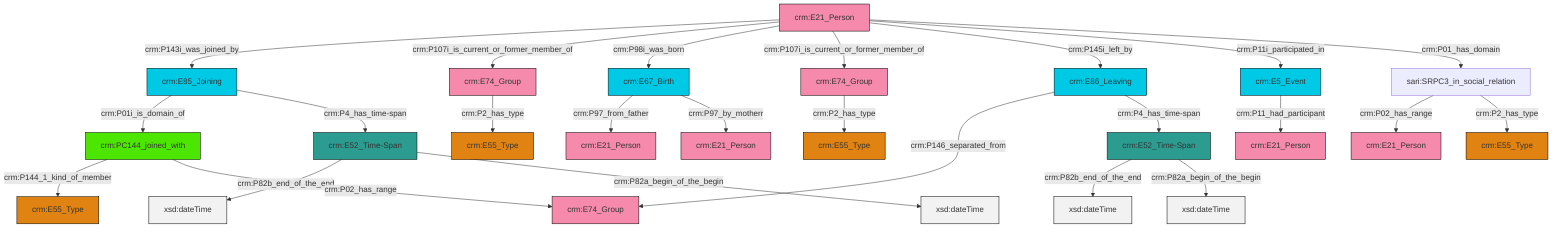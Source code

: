 graph TD
classDef Literal fill:#f2f2f2,stroke:#000000;
classDef CRM_Entity fill:#FFFFFF,stroke:#000000;
classDef Temporal_Entity fill:#00C9E6, stroke:#000000;
classDef Type fill:#E18312, stroke:#000000;
classDef Time-Span fill:#2C9C91, stroke:#000000;
classDef Appellation fill:#FFEB7F, stroke:#000000;
classDef Place fill:#008836, stroke:#000000;
classDef Persistent_Item fill:#B266B2, stroke:#000000;
classDef Conceptual_Object fill:#FFD700, stroke:#000000;
classDef Physical_Thing fill:#D2B48C, stroke:#000000;
classDef Actor fill:#f58aad, stroke:#000000;
classDef PC_Classes fill:#4ce600, stroke:#000000;
classDef Multi fill:#cccccc,stroke:#000000;

0["crm:E74_Group"]:::Actor -->|crm:P2_has_type| 1["crm:E55_Type"]:::Type
2["crm:E74_Group"]:::Actor -->|crm:P2_has_type| 3["crm:E55_Type"]:::Type
5["crm:E67_Birth"]:::Temporal_Entity -->|crm:P97_from_father| 6["crm:E21_Person"]:::Actor
7["crm:E52_Time-Span"]:::Time-Span -->|crm:P82b_end_of_the_end| 8[xsd:dateTime]:::Literal
13["crm:E21_Person"]:::Actor -->|crm:P143i_was_joined_by| 14["crm:E85_Joining"]:::Temporal_Entity
13["crm:E21_Person"]:::Actor -->|crm:P107i_is_current_or_former_member_of| 0["crm:E74_Group"]:::Actor
14["crm:E85_Joining"]:::Temporal_Entity -->|crm:P01i_is_domain_of| 18["crm:PC144_joined_with"]:::PC_Classes
15["sari:SRPC3_in_social_relation"]:::Default -->|crm:P02_has_range| 19["crm:E21_Person"]:::Actor
14["crm:E85_Joining"]:::Temporal_Entity -->|crm:P4_has_time-span| 25["crm:E52_Time-Span"]:::Time-Span
13["crm:E21_Person"]:::Actor -->|crm:P98i_was_born| 5["crm:E67_Birth"]:::Temporal_Entity
18["crm:PC144_joined_with"]:::PC_Classes -->|crm:P144_1_kind_of_member| 20["crm:E55_Type"]:::Type
13["crm:E21_Person"]:::Actor -->|crm:P107i_is_current_or_former_member_of| 2["crm:E74_Group"]:::Actor
26["crm:E86_Leaving"]:::Temporal_Entity -->|crm:P146_separated_from| 9["crm:E74_Group"]:::Actor
26["crm:E86_Leaving"]:::Temporal_Entity -->|crm:P4_has_time-span| 7["crm:E52_Time-Span"]:::Time-Span
30["crm:E5_Event"]:::Temporal_Entity -->|crm:P11_had_participant| 11["crm:E21_Person"]:::Actor
13["crm:E21_Person"]:::Actor -->|crm:P145i_left_by| 26["crm:E86_Leaving"]:::Temporal_Entity
13["crm:E21_Person"]:::Actor -->|crm:P11i_participated_in| 30["crm:E5_Event"]:::Temporal_Entity
13["crm:E21_Person"]:::Actor -->|crm:P01_has_domain| 15["sari:SRPC3_in_social_relation"]:::Default
25["crm:E52_Time-Span"]:::Time-Span -->|crm:P82b_end_of_the_end| 34[xsd:dateTime]:::Literal
15["sari:SRPC3_in_social_relation"]:::Default -->|crm:P2_has_type| 22["crm:E55_Type"]:::Type
25["crm:E52_Time-Span"]:::Time-Span -->|crm:P82a_begin_of_the_begin| 35[xsd:dateTime]:::Literal
7["crm:E52_Time-Span"]:::Time-Span -->|crm:P82a_begin_of_the_begin| 36[xsd:dateTime]:::Literal
5["crm:E67_Birth"]:::Temporal_Entity -->|crm:P97_by_motherr| 41["crm:E21_Person"]:::Actor
18["crm:PC144_joined_with"]:::PC_Classes -->|crm:P02_has_range| 9["crm:E74_Group"]:::Actor